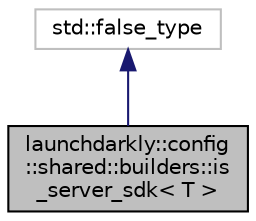 digraph "launchdarkly::config::shared::builders::is_server_sdk&lt; T &gt;"
{
 // LATEX_PDF_SIZE
  edge [fontname="Helvetica",fontsize="10",labelfontname="Helvetica",labelfontsize="10"];
  node [fontname="Helvetica",fontsize="10",shape=record];
  Node1 [label="launchdarkly::config\l::shared::builders::is\l_server_sdk\< T \>",height=0.2,width=0.4,color="black", fillcolor="grey75", style="filled", fontcolor="black",tooltip=" "];
  Node2 -> Node1 [dir="back",color="midnightblue",fontsize="10",style="solid"];
  Node2 [label="std::false_type",height=0.2,width=0.4,color="grey75", fillcolor="white", style="filled",tooltip=" "];
}
